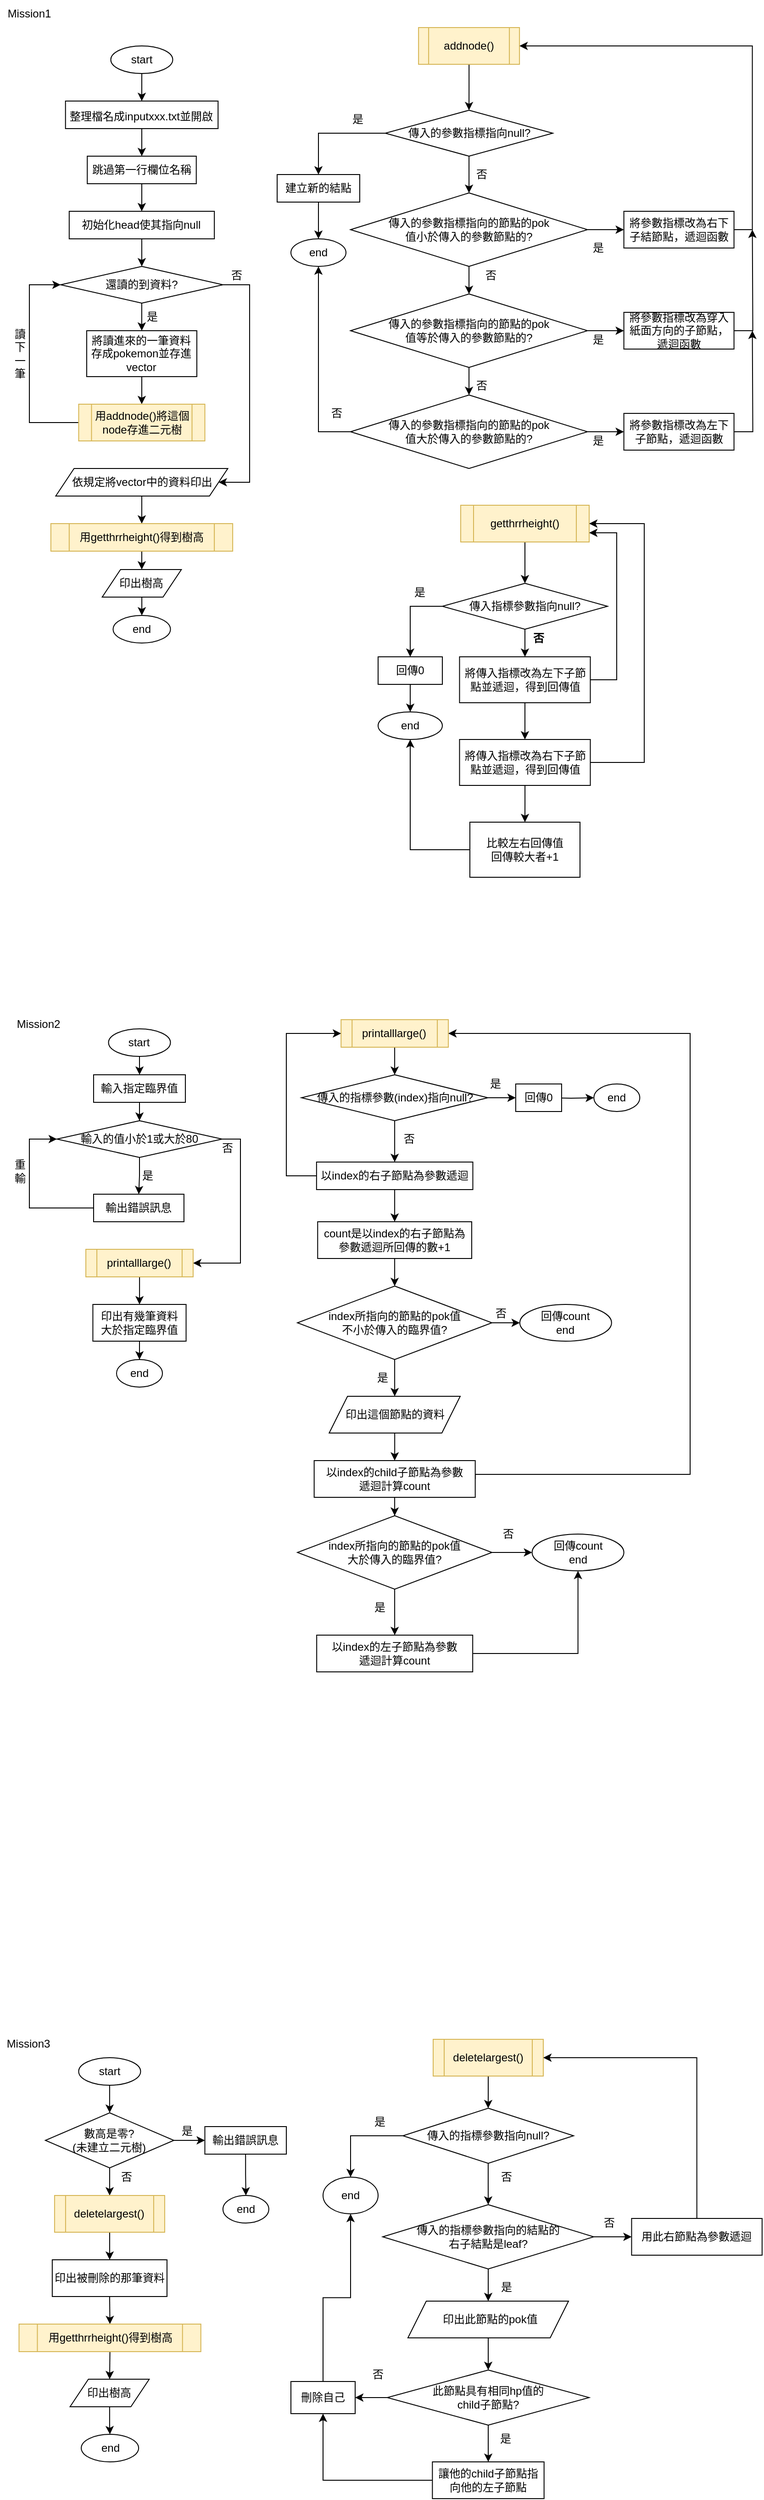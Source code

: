 <mxfile version="20.7.4" type="google"><diagram id="FLTkoJYKnlcbb_Ldek_R" name="Page-1"><mxGraphModel dx="1543" dy="717" grid="1" gridSize="10" guides="1" tooltips="1" connect="1" arrows="1" fold="1" page="1" pageScale="1" pageWidth="850" pageHeight="1100" math="0" shadow="0"><root><mxCell id="0"/><mxCell id="1" parent="0"/><mxCell id="gMRkoZrdWYtESHy0bLaL-1" value="Mission1" style="text;html=1;strokeColor=none;fillColor=none;align=center;verticalAlign=middle;whiteSpace=wrap;rounded=0;" parent="1" vertex="1"><mxGeometry x="10" y="10" width="60" height="30" as="geometry"/></mxCell><mxCell id="gMRkoZrdWYtESHy0bLaL-2" value="Mission2" style="text;html=1;strokeColor=none;fillColor=none;align=center;verticalAlign=middle;whiteSpace=wrap;rounded=0;" parent="1" vertex="1"><mxGeometry x="20" y="1110" width="60" height="30" as="geometry"/></mxCell><mxCell id="gMRkoZrdWYtESHy0bLaL-3" value="Mission3" style="text;html=1;strokeColor=none;fillColor=none;align=center;verticalAlign=middle;whiteSpace=wrap;rounded=0;" parent="1" vertex="1"><mxGeometry x="8.73" y="2220" width="60" height="30" as="geometry"/></mxCell><mxCell id="gMRkoZrdWYtESHy0bLaL-7" style="edgeStyle=orthogonalEdgeStyle;rounded=0;orthogonalLoop=1;jettySize=auto;html=1;exitX=0.5;exitY=1;exitDx=0;exitDy=0;entryX=0.5;entryY=0;entryDx=0;entryDy=0;fontSize=19;" parent="1" target="gMRkoZrdWYtESHy0bLaL-9" edge="1"><mxGeometry relative="1" as="geometry"><mxPoint x="162.52" y="90" as="sourcePoint"/></mxGeometry></mxCell><mxCell id="gMRkoZrdWYtESHy0bLaL-14" style="edgeStyle=orthogonalEdgeStyle;rounded=0;orthogonalLoop=1;jettySize=auto;html=1;exitX=0.5;exitY=1;exitDx=0;exitDy=0;entryX=0.5;entryY=0;entryDx=0;entryDy=0;fontSize=12;" parent="1" source="gMRkoZrdWYtESHy0bLaL-9" target="gMRkoZrdWYtESHy0bLaL-13" edge="1"><mxGeometry relative="1" as="geometry"/></mxCell><mxCell id="gMRkoZrdWYtESHy0bLaL-9" value="&lt;font style=&quot;font-size: 12px;&quot;&gt;整理檔名成inputxxx.txt並開啟&lt;/font&gt;" style="rounded=0;whiteSpace=wrap;html=1;fontSize=19;" parent="1" vertex="1"><mxGeometry x="79.36" y="120" width="166.26" height="30" as="geometry"/></mxCell><mxCell id="gMRkoZrdWYtESHy0bLaL-11" value="&lt;font style=&quot;font-size: 12px;&quot;&gt;start&lt;/font&gt;" style="ellipse;whiteSpace=wrap;html=1;" parent="1" vertex="1"><mxGeometry x="128.73" y="60" width="67.49" height="30" as="geometry"/></mxCell><mxCell id="gMRkoZrdWYtESHy0bLaL-16" value="" style="edgeStyle=orthogonalEdgeStyle;rounded=0;orthogonalLoop=1;jettySize=auto;html=1;fontSize=12;" parent="1" source="gMRkoZrdWYtESHy0bLaL-13" target="gMRkoZrdWYtESHy0bLaL-15" edge="1"><mxGeometry relative="1" as="geometry"/></mxCell><mxCell id="gMRkoZrdWYtESHy0bLaL-13" value="跳過第一行欄位名稱" style="rounded=0;whiteSpace=wrap;html=1;" parent="1" vertex="1"><mxGeometry x="103.11" y="180" width="118.76" height="30" as="geometry"/></mxCell><mxCell id="gMRkoZrdWYtESHy0bLaL-20" style="edgeStyle=orthogonalEdgeStyle;rounded=0;orthogonalLoop=1;jettySize=auto;html=1;exitX=0.5;exitY=1;exitDx=0;exitDy=0;entryX=0.5;entryY=0;entryDx=0;entryDy=0;fontSize=12;" parent="1" source="gMRkoZrdWYtESHy0bLaL-15" target="gMRkoZrdWYtESHy0bLaL-18" edge="1"><mxGeometry relative="1" as="geometry"/></mxCell><mxCell id="gMRkoZrdWYtESHy0bLaL-15" value="初始化head使其指向null" style="rounded=0;whiteSpace=wrap;html=1;fontSize=12;" parent="1" vertex="1"><mxGeometry x="83.42" y="240" width="158.13" height="30" as="geometry"/></mxCell><mxCell id="gMRkoZrdWYtESHy0bLaL-21" value="" style="edgeStyle=orthogonalEdgeStyle;rounded=0;orthogonalLoop=1;jettySize=auto;html=1;fontSize=12;" parent="1" source="gMRkoZrdWYtESHy0bLaL-18" target="gMRkoZrdWYtESHy0bLaL-19" edge="1"><mxGeometry relative="1" as="geometry"/></mxCell><mxCell id="gMRkoZrdWYtESHy0bLaL-33" style="edgeStyle=orthogonalEdgeStyle;rounded=0;orthogonalLoop=1;jettySize=auto;html=1;exitX=1;exitY=0.5;exitDx=0;exitDy=0;fontSize=12;entryX=1;entryY=0.5;entryDx=0;entryDy=0;" parent="1" source="gMRkoZrdWYtESHy0bLaL-18" target="gMRkoZrdWYtESHy0bLaL-31" edge="1"><mxGeometry relative="1" as="geometry"><mxPoint x="300" y="550.0" as="targetPoint"/><Array as="points"><mxPoint x="280" y="320"/><mxPoint x="280" y="535"/></Array></mxGeometry></mxCell><mxCell id="gMRkoZrdWYtESHy0bLaL-18" value="還讀的到資料?" style="rhombus;whiteSpace=wrap;html=1;fontSize=12;" parent="1" vertex="1"><mxGeometry x="74.04" y="300" width="176.89" height="40" as="geometry"/></mxCell><mxCell id="gMRkoZrdWYtESHy0bLaL-26" value="" style="edgeStyle=orthogonalEdgeStyle;rounded=0;orthogonalLoop=1;jettySize=auto;html=1;fontSize=12;" parent="1" source="gMRkoZrdWYtESHy0bLaL-19" target="gMRkoZrdWYtESHy0bLaL-24" edge="1"><mxGeometry relative="1" as="geometry"/></mxCell><mxCell id="gMRkoZrdWYtESHy0bLaL-19" value="將讀進來的一筆資料存成pokemon並存進vector" style="rounded=0;whiteSpace=wrap;html=1;fontSize=12;" parent="1" vertex="1"><mxGeometry x="102.48" y="370" width="120" height="50" as="geometry"/></mxCell><mxCell id="gMRkoZrdWYtESHy0bLaL-28" style="edgeStyle=orthogonalEdgeStyle;rounded=0;orthogonalLoop=1;jettySize=auto;html=1;entryX=0;entryY=0.5;entryDx=0;entryDy=0;fontSize=12;" parent="1" source="gMRkoZrdWYtESHy0bLaL-24" target="gMRkoZrdWYtESHy0bLaL-18" edge="1"><mxGeometry relative="1" as="geometry"><Array as="points"><mxPoint x="40" y="470"/><mxPoint x="40" y="320"/></Array></mxGeometry></mxCell><mxCell id="gMRkoZrdWYtESHy0bLaL-24" value="用addnode()將這個node存進二元樹" style="shape=process;whiteSpace=wrap;html=1;backgroundOutline=1;fontSize=12;fillColor=#fff2cc;strokeColor=#d6b656;" parent="1" vertex="1"><mxGeometry x="93.72" y="450" width="137.52" height="40" as="geometry"/></mxCell><mxCell id="gMRkoZrdWYtESHy0bLaL-29" value="讀下一筆" style="text;html=1;strokeColor=none;fillColor=none;align=center;verticalAlign=middle;whiteSpace=wrap;rounded=0;fontSize=12;" parent="1" vertex="1"><mxGeometry x="20" y="360" width="20" height="70" as="geometry"/></mxCell><mxCell id="gMRkoZrdWYtESHy0bLaL-92" style="edgeStyle=orthogonalEdgeStyle;rounded=0;orthogonalLoop=1;jettySize=auto;html=1;exitX=0.5;exitY=1;exitDx=0;exitDy=0;entryX=0.5;entryY=0;entryDx=0;entryDy=0;fontSize=12;" parent="1" source="gMRkoZrdWYtESHy0bLaL-31" target="gMRkoZrdWYtESHy0bLaL-34" edge="1"><mxGeometry relative="1" as="geometry"/></mxCell><mxCell id="gMRkoZrdWYtESHy0bLaL-31" value="依規定將vector中的資料印出" style="shape=parallelogram;perimeter=parallelogramPerimeter;whiteSpace=wrap;html=1;fixedSize=1;fontSize=12;" parent="1" vertex="1"><mxGeometry x="68.73" y="520" width="187.51" height="30" as="geometry"/></mxCell><mxCell id="gMRkoZrdWYtESHy0bLaL-37" style="edgeStyle=orthogonalEdgeStyle;rounded=0;orthogonalLoop=1;jettySize=auto;html=1;exitX=0.5;exitY=1;exitDx=0;exitDy=0;entryX=0.5;entryY=0;entryDx=0;entryDy=0;fontSize=12;" parent="1" source="gMRkoZrdWYtESHy0bLaL-34" target="gMRkoZrdWYtESHy0bLaL-35" edge="1"><mxGeometry relative="1" as="geometry"/></mxCell><mxCell id="gMRkoZrdWYtESHy0bLaL-34" value="用getthrrheight()得到樹高" style="shape=process;whiteSpace=wrap;html=1;backgroundOutline=1;fontSize=12;fillColor=#fff2cc;strokeColor=#d6b656;" parent="1" vertex="1"><mxGeometry x="63.42" y="580" width="198.13" height="30" as="geometry"/></mxCell><mxCell id="gMRkoZrdWYtESHy0bLaL-38" value="" style="edgeStyle=orthogonalEdgeStyle;rounded=0;orthogonalLoop=1;jettySize=auto;html=1;fontSize=12;" parent="1" source="gMRkoZrdWYtESHy0bLaL-35" target="gMRkoZrdWYtESHy0bLaL-36" edge="1"><mxGeometry relative="1" as="geometry"/></mxCell><mxCell id="gMRkoZrdWYtESHy0bLaL-35" value="印出樹高" style="shape=parallelogram;perimeter=parallelogramPerimeter;whiteSpace=wrap;html=1;fixedSize=1;fontSize=12;" parent="1" vertex="1"><mxGeometry x="119.35" y="630" width="86.28" height="30" as="geometry"/></mxCell><mxCell id="gMRkoZrdWYtESHy0bLaL-36" value="end" style="ellipse;whiteSpace=wrap;html=1;fontSize=12;" parent="1" vertex="1"><mxGeometry x="131.22" y="680" width="62.52" height="30" as="geometry"/></mxCell><mxCell id="gMRkoZrdWYtESHy0bLaL-43" value="" style="edgeStyle=orthogonalEdgeStyle;rounded=0;orthogonalLoop=1;jettySize=auto;html=1;fontSize=12;" parent="1" source="gMRkoZrdWYtESHy0bLaL-39" target="gMRkoZrdWYtESHy0bLaL-41" edge="1"><mxGeometry relative="1" as="geometry"/></mxCell><mxCell id="gMRkoZrdWYtESHy0bLaL-39" value="addnode()" style="shape=process;whiteSpace=wrap;html=1;backgroundOutline=1;fontSize=12;fillColor=#fff2cc;strokeColor=#d6b656;" parent="1" vertex="1"><mxGeometry x="464.06" y="40" width="110" height="40" as="geometry"/></mxCell><mxCell id="gMRkoZrdWYtESHy0bLaL-55" value="" style="edgeStyle=orthogonalEdgeStyle;rounded=0;orthogonalLoop=1;jettySize=auto;html=1;fontSize=12;" parent="1" source="gMRkoZrdWYtESHy0bLaL-41" target="gMRkoZrdWYtESHy0bLaL-50" edge="1"><mxGeometry relative="1" as="geometry"/></mxCell><mxCell id="gMRkoZrdWYtESHy0bLaL-112" style="edgeStyle=orthogonalEdgeStyle;rounded=0;orthogonalLoop=1;jettySize=auto;html=1;exitX=0;exitY=0.5;exitDx=0;exitDy=0;fontSize=12;" parent="1" source="gMRkoZrdWYtESHy0bLaL-41" target="gMRkoZrdWYtESHy0bLaL-42" edge="1"><mxGeometry relative="1" as="geometry"/></mxCell><mxCell id="gMRkoZrdWYtESHy0bLaL-41" value="傳入的參數指標指向null?" style="rhombus;whiteSpace=wrap;html=1;fontSize=12;" parent="1" vertex="1"><mxGeometry x="427.81" y="130" width="182.5" height="50" as="geometry"/></mxCell><mxCell id="gMRkoZrdWYtESHy0bLaL-116" style="edgeStyle=orthogonalEdgeStyle;rounded=0;orthogonalLoop=1;jettySize=auto;html=1;exitX=0.5;exitY=1;exitDx=0;exitDy=0;entryX=0.5;entryY=0;entryDx=0;entryDy=0;fontSize=12;" parent="1" source="gMRkoZrdWYtESHy0bLaL-42" target="gMRkoZrdWYtESHy0bLaL-48" edge="1"><mxGeometry relative="1" as="geometry"/></mxCell><mxCell id="gMRkoZrdWYtESHy0bLaL-42" value="建立新的結點" style="rounded=0;whiteSpace=wrap;html=1;fontSize=12;" parent="1" vertex="1"><mxGeometry x="310.0" y="200" width="90" height="30" as="geometry"/></mxCell><mxCell id="gMRkoZrdWYtESHy0bLaL-48" value="end" style="ellipse;whiteSpace=wrap;html=1;fontSize=12;" parent="1" vertex="1"><mxGeometry x="325" y="270" width="60" height="30" as="geometry"/></mxCell><mxCell id="gMRkoZrdWYtESHy0bLaL-52" value="" style="edgeStyle=orthogonalEdgeStyle;rounded=0;orthogonalLoop=1;jettySize=auto;html=1;fontSize=12;exitX=1;exitY=0.5;exitDx=0;exitDy=0;" parent="1" source="gMRkoZrdWYtESHy0bLaL-50" target="gMRkoZrdWYtESHy0bLaL-51" edge="1"><mxGeometry relative="1" as="geometry"><mxPoint x="648.12" y="260" as="sourcePoint"/></mxGeometry></mxCell><mxCell id="gMRkoZrdWYtESHy0bLaL-56" value="" style="edgeStyle=orthogonalEdgeStyle;rounded=0;orthogonalLoop=1;jettySize=auto;html=1;fontSize=12;" parent="1" source="gMRkoZrdWYtESHy0bLaL-50" target="gMRkoZrdWYtESHy0bLaL-54" edge="1"><mxGeometry relative="1" as="geometry"/></mxCell><mxCell id="gMRkoZrdWYtESHy0bLaL-50" value="傳入的參數指標指向的節點的pok&lt;br&gt;值小於傳入的參數節點的?" style="rhombus;whiteSpace=wrap;html=1;fontSize=12;" parent="1" vertex="1"><mxGeometry x="390" y="220" width="258.12" height="80" as="geometry"/></mxCell><mxCell id="gMRkoZrdWYtESHy0bLaL-53" style="edgeStyle=orthogonalEdgeStyle;rounded=0;orthogonalLoop=1;jettySize=auto;html=1;exitX=1;exitY=0.5;exitDx=0;exitDy=0;entryX=1;entryY=0.5;entryDx=0;entryDy=0;fontSize=12;" parent="1" source="gMRkoZrdWYtESHy0bLaL-51" target="gMRkoZrdWYtESHy0bLaL-39" edge="1"><mxGeometry relative="1" as="geometry"><Array as="points"><mxPoint x="827.81" y="260"/><mxPoint x="827.81" y="60"/></Array></mxGeometry></mxCell><mxCell id="gMRkoZrdWYtESHy0bLaL-51" value="將參數指標改為右下子結節點，遞迴函數" style="rounded=0;whiteSpace=wrap;html=1;fontSize=12;" parent="1" vertex="1"><mxGeometry x="687.81" y="240" width="120" height="40" as="geometry"/></mxCell><mxCell id="gMRkoZrdWYtESHy0bLaL-62" value="" style="edgeStyle=orthogonalEdgeStyle;rounded=0;orthogonalLoop=1;jettySize=auto;html=1;fontSize=12;" parent="1" source="gMRkoZrdWYtESHy0bLaL-54" target="gMRkoZrdWYtESHy0bLaL-61" edge="1"><mxGeometry relative="1" as="geometry"/></mxCell><mxCell id="gMRkoZrdWYtESHy0bLaL-65" value="" style="edgeStyle=orthogonalEdgeStyle;rounded=0;orthogonalLoop=1;jettySize=auto;html=1;fontSize=12;" parent="1" source="gMRkoZrdWYtESHy0bLaL-54" target="gMRkoZrdWYtESHy0bLaL-64" edge="1"><mxGeometry relative="1" as="geometry"/></mxCell><mxCell id="gMRkoZrdWYtESHy0bLaL-54" value="傳入的參數指標指向的節點的pok&lt;br&gt;值等於傳入的參數節點的?" style="rhombus;whiteSpace=wrap;html=1;fontSize=12;" parent="1" vertex="1"><mxGeometry x="390" y="330" width="258.12" height="80" as="geometry"/></mxCell><mxCell id="gMRkoZrdWYtESHy0bLaL-67" style="edgeStyle=orthogonalEdgeStyle;rounded=0;orthogonalLoop=1;jettySize=auto;html=1;exitX=1;exitY=0.5;exitDx=0;exitDy=0;fontSize=12;" parent="1" source="gMRkoZrdWYtESHy0bLaL-57" edge="1"><mxGeometry relative="1" as="geometry"><mxPoint x="827.81" y="370.0" as="targetPoint"/></mxGeometry></mxCell><mxCell id="gMRkoZrdWYtESHy0bLaL-57" value="將參數指標改為左下子節點，遞迴函數" style="rounded=0;whiteSpace=wrap;html=1;fontSize=12;" parent="1" vertex="1"><mxGeometry x="687.81" y="460" width="120" height="40" as="geometry"/></mxCell><mxCell id="gMRkoZrdWYtESHy0bLaL-63" value="" style="edgeStyle=orthogonalEdgeStyle;rounded=0;orthogonalLoop=1;jettySize=auto;html=1;fontSize=12;" parent="1" source="gMRkoZrdWYtESHy0bLaL-61" target="gMRkoZrdWYtESHy0bLaL-57" edge="1"><mxGeometry relative="1" as="geometry"/></mxCell><mxCell id="gMRkoZrdWYtESHy0bLaL-117" style="edgeStyle=orthogonalEdgeStyle;rounded=0;orthogonalLoop=1;jettySize=auto;html=1;exitX=0;exitY=0.5;exitDx=0;exitDy=0;entryX=0.5;entryY=1;entryDx=0;entryDy=0;fontSize=12;" parent="1" source="gMRkoZrdWYtESHy0bLaL-61" target="gMRkoZrdWYtESHy0bLaL-48" edge="1"><mxGeometry relative="1" as="geometry"/></mxCell><mxCell id="gMRkoZrdWYtESHy0bLaL-61" value="傳入的參數指標指向的節點的pok&lt;br&gt;值大於傳入的參數節點的?" style="rhombus;whiteSpace=wrap;html=1;fontSize=12;" parent="1" vertex="1"><mxGeometry x="390" y="440" width="258.12" height="80" as="geometry"/></mxCell><mxCell id="gMRkoZrdWYtESHy0bLaL-66" style="edgeStyle=orthogonalEdgeStyle;rounded=0;orthogonalLoop=1;jettySize=auto;html=1;exitX=1;exitY=0.5;exitDx=0;exitDy=0;fontSize=12;" parent="1" source="gMRkoZrdWYtESHy0bLaL-64" edge="1"><mxGeometry relative="1" as="geometry"><mxPoint x="827.81" y="260" as="targetPoint"/></mxGeometry></mxCell><mxCell id="gMRkoZrdWYtESHy0bLaL-64" value="將參數指標改為穿入紙面方向的子節點，遞迴函數" style="rounded=0;whiteSpace=wrap;html=1;fontSize=12;" parent="1" vertex="1"><mxGeometry x="687.81" y="350" width="120" height="40" as="geometry"/></mxCell><mxCell id="gMRkoZrdWYtESHy0bLaL-75" value="" style="edgeStyle=orthogonalEdgeStyle;rounded=0;orthogonalLoop=1;jettySize=auto;html=1;fontSize=12;" parent="1" source="gMRkoZrdWYtESHy0bLaL-68" target="gMRkoZrdWYtESHy0bLaL-69" edge="1"><mxGeometry relative="1" as="geometry"/></mxCell><mxCell id="gMRkoZrdWYtESHy0bLaL-68" value="getthrrheight()" style="shape=process;whiteSpace=wrap;html=1;backgroundOutline=1;fontSize=12;fillColor=#fff2cc;strokeColor=#d6b656;" parent="1" vertex="1"><mxGeometry x="510" y="560" width="140" height="40" as="geometry"/></mxCell><mxCell id="gMRkoZrdWYtESHy0bLaL-82" value="" style="edgeStyle=orthogonalEdgeStyle;rounded=0;orthogonalLoop=1;jettySize=auto;html=1;fontSize=12;" parent="1" source="gMRkoZrdWYtESHy0bLaL-69" target="gMRkoZrdWYtESHy0bLaL-76" edge="1"><mxGeometry relative="1" as="geometry"/></mxCell><mxCell id="gMRkoZrdWYtESHy0bLaL-120" style="edgeStyle=orthogonalEdgeStyle;rounded=0;orthogonalLoop=1;jettySize=auto;html=1;exitX=0;exitY=0.5;exitDx=0;exitDy=0;entryX=0.5;entryY=0;entryDx=0;entryDy=0;fontSize=12;" parent="1" source="gMRkoZrdWYtESHy0bLaL-69" target="gMRkoZrdWYtESHy0bLaL-70" edge="1"><mxGeometry relative="1" as="geometry"/></mxCell><mxCell id="gMRkoZrdWYtESHy0bLaL-69" value="傳入指標參數指向null?" style="rhombus;whiteSpace=wrap;html=1;fontSize=12;" parent="1" vertex="1"><mxGeometry x="490" y="645" width="180" height="50" as="geometry"/></mxCell><mxCell id="gMRkoZrdWYtESHy0bLaL-121" style="edgeStyle=orthogonalEdgeStyle;rounded=0;orthogonalLoop=1;jettySize=auto;html=1;exitX=0.5;exitY=1;exitDx=0;exitDy=0;fontSize=12;" parent="1" source="gMRkoZrdWYtESHy0bLaL-70" target="gMRkoZrdWYtESHy0bLaL-73" edge="1"><mxGeometry relative="1" as="geometry"/></mxCell><mxCell id="gMRkoZrdWYtESHy0bLaL-70" value="回傳0" style="rounded=0;whiteSpace=wrap;html=1;fontSize=12;" parent="1" vertex="1"><mxGeometry x="420" y="725" width="70" height="30" as="geometry"/></mxCell><mxCell id="gMRkoZrdWYtESHy0bLaL-73" value="end" style="ellipse;whiteSpace=wrap;html=1;fontSize=12;" parent="1" vertex="1"><mxGeometry x="420" y="785" width="70" height="30" as="geometry"/></mxCell><mxCell id="gMRkoZrdWYtESHy0bLaL-80" style="edgeStyle=orthogonalEdgeStyle;rounded=0;orthogonalLoop=1;jettySize=auto;html=1;fontSize=12;entryX=1;entryY=0.75;entryDx=0;entryDy=0;" parent="1" source="gMRkoZrdWYtESHy0bLaL-76" target="gMRkoZrdWYtESHy0bLaL-68" edge="1"><mxGeometry relative="1" as="geometry"><mxPoint x="890" y="585" as="targetPoint"/><Array as="points"><mxPoint x="680" y="750"/><mxPoint x="680" y="590"/></Array></mxGeometry></mxCell><mxCell id="gMRkoZrdWYtESHy0bLaL-83" value="" style="edgeStyle=orthogonalEdgeStyle;rounded=0;orthogonalLoop=1;jettySize=auto;html=1;fontSize=12;" parent="1" source="gMRkoZrdWYtESHy0bLaL-76" target="gMRkoZrdWYtESHy0bLaL-79" edge="1"><mxGeometry relative="1" as="geometry"/></mxCell><mxCell id="gMRkoZrdWYtESHy0bLaL-76" value="將傳入指標改為左下子節點並遞迴，得到回傳值" style="rounded=0;whiteSpace=wrap;html=1;fontSize=12;" parent="1" vertex="1"><mxGeometry x="508.75" y="725" width="142.5" height="50" as="geometry"/></mxCell><mxCell id="gMRkoZrdWYtESHy0bLaL-81" style="edgeStyle=orthogonalEdgeStyle;rounded=0;orthogonalLoop=1;jettySize=auto;html=1;entryX=1;entryY=0.5;entryDx=0;entryDy=0;fontSize=12;" parent="1" source="gMRkoZrdWYtESHy0bLaL-79" target="gMRkoZrdWYtESHy0bLaL-68" edge="1"><mxGeometry x="0.875" y="105" relative="1" as="geometry"><Array as="points"><mxPoint x="710" y="840"/><mxPoint x="710" y="580"/></Array><mxPoint as="offset"/></mxGeometry></mxCell><mxCell id="gMRkoZrdWYtESHy0bLaL-85" value="" style="edgeStyle=orthogonalEdgeStyle;rounded=0;orthogonalLoop=1;jettySize=auto;html=1;fontSize=12;entryX=0.5;entryY=0;entryDx=0;entryDy=0;" parent="1" source="gMRkoZrdWYtESHy0bLaL-79" target="gMRkoZrdWYtESHy0bLaL-86" edge="1"><mxGeometry relative="1" as="geometry"><mxPoint x="580" y="895" as="targetPoint"/></mxGeometry></mxCell><mxCell id="gMRkoZrdWYtESHy0bLaL-79" value="將傳入指標改為右下子節點並遞迴，得到回傳值" style="rounded=0;whiteSpace=wrap;html=1;fontSize=12;" parent="1" vertex="1"><mxGeometry x="508.75" y="815" width="142.5" height="50" as="geometry"/></mxCell><mxCell id="gMRkoZrdWYtESHy0bLaL-122" style="edgeStyle=orthogonalEdgeStyle;rounded=0;orthogonalLoop=1;jettySize=auto;html=1;exitX=0;exitY=0.5;exitDx=0;exitDy=0;entryX=0.5;entryY=1;entryDx=0;entryDy=0;fontSize=12;" parent="1" source="gMRkoZrdWYtESHy0bLaL-86" target="gMRkoZrdWYtESHy0bLaL-73" edge="1"><mxGeometry relative="1" as="geometry"/></mxCell><mxCell id="gMRkoZrdWYtESHy0bLaL-86" value="比較左右回傳值&lt;br style=&quot;border-color: var(--border-color);&quot;&gt;回傳較大者+1" style="rounded=0;whiteSpace=wrap;html=1;fontSize=12;" parent="1" vertex="1"><mxGeometry x="520" y="905" width="120" height="60" as="geometry"/></mxCell><mxCell id="gMRkoZrdWYtESHy0bLaL-89" value="是" style="text;html=1;strokeColor=none;fillColor=none;align=center;verticalAlign=middle;whiteSpace=wrap;rounded=0;fontSize=12;" parent="1" vertex="1"><mxGeometry x="153.74" y="340" width="40" height="30" as="geometry"/></mxCell><mxCell id="gMRkoZrdWYtESHy0bLaL-90" value="否" style="text;html=1;strokeColor=none;fillColor=none;align=center;verticalAlign=middle;whiteSpace=wrap;rounded=0;fontSize=12;" parent="1" vertex="1"><mxGeometry x="527.81" y="300" width="30" height="20" as="geometry"/></mxCell><mxCell id="gMRkoZrdWYtESHy0bLaL-103" value="是" style="text;html=1;strokeColor=none;fillColor=none;align=center;verticalAlign=middle;whiteSpace=wrap;rounded=0;fontSize=12;" parent="1" vertex="1"><mxGeometry x="648.12" y="270" width="23.75" height="20" as="geometry"/></mxCell><mxCell id="gMRkoZrdWYtESHy0bLaL-104" value="是" style="text;html=1;strokeColor=none;fillColor=none;align=center;verticalAlign=middle;whiteSpace=wrap;rounded=0;fontSize=12;" parent="1" vertex="1"><mxGeometry x="648.12" y="370" width="23.75" height="20" as="geometry"/></mxCell><mxCell id="gMRkoZrdWYtESHy0bLaL-105" value="是" style="text;html=1;strokeColor=none;fillColor=none;align=center;verticalAlign=middle;whiteSpace=wrap;rounded=0;fontSize=12;" parent="1" vertex="1"><mxGeometry x="648.12" y="480" width="23.75" height="20" as="geometry"/></mxCell><mxCell id="gMRkoZrdWYtESHy0bLaL-106" value="是" style="text;html=1;strokeColor=none;fillColor=none;align=center;verticalAlign=middle;whiteSpace=wrap;rounded=0;fontSize=12;" parent="1" vertex="1"><mxGeometry x="447.5" y="645" width="35" height="20" as="geometry"/></mxCell><mxCell id="gMRkoZrdWYtESHy0bLaL-107" value="否" style="text;html=1;strokeColor=none;fillColor=none;align=center;verticalAlign=middle;whiteSpace=wrap;rounded=0;fontSize=12;" parent="1" vertex="1"><mxGeometry x="517.81" y="420" width="30" height="20" as="geometry"/></mxCell><mxCell id="gMRkoZrdWYtESHy0bLaL-108" value="否" style="text;html=1;strokeColor=none;fillColor=none;align=center;verticalAlign=middle;whiteSpace=wrap;rounded=0;fontSize=12;fontStyle=1" parent="1" vertex="1"><mxGeometry x="580" y="695" width="30" height="20" as="geometry"/></mxCell><mxCell id="gMRkoZrdWYtESHy0bLaL-110" value="否" style="text;html=1;strokeColor=none;fillColor=none;align=center;verticalAlign=middle;whiteSpace=wrap;rounded=0;fontSize=12;" parent="1" vertex="1"><mxGeometry x="517.81" y="190" width="30" height="20" as="geometry"/></mxCell><mxCell id="gMRkoZrdWYtESHy0bLaL-111" value="否" style="text;html=1;strokeColor=none;fillColor=none;align=center;verticalAlign=middle;whiteSpace=wrap;rounded=0;fontSize=12;" parent="1" vertex="1"><mxGeometry x="250.93" y="300" width="30" height="20" as="geometry"/></mxCell><mxCell id="gMRkoZrdWYtESHy0bLaL-113" value="是" style="text;html=1;strokeColor=none;fillColor=none;align=center;verticalAlign=middle;whiteSpace=wrap;rounded=0;fontSize=12;" parent="1" vertex="1"><mxGeometry x="386.25" y="130" width="23.75" height="20" as="geometry"/></mxCell><mxCell id="gMRkoZrdWYtESHy0bLaL-119" value="否" style="text;html=1;strokeColor=none;fillColor=none;align=center;verticalAlign=middle;whiteSpace=wrap;rounded=0;fontSize=12;" parent="1" vertex="1"><mxGeometry x="360.0" y="450" width="30" height="20" as="geometry"/></mxCell><mxCell id="gMRkoZrdWYtESHy0bLaL-126" value="" style="edgeStyle=orthogonalEdgeStyle;rounded=0;orthogonalLoop=1;jettySize=auto;html=1;fontSize=12;" parent="1" source="gMRkoZrdWYtESHy0bLaL-124" target="gMRkoZrdWYtESHy0bLaL-125" edge="1"><mxGeometry relative="1" as="geometry"/></mxCell><mxCell id="gMRkoZrdWYtESHy0bLaL-124" value="&lt;font style=&quot;font-size: 12px;&quot;&gt;start&lt;/font&gt;" style="ellipse;whiteSpace=wrap;html=1;" parent="1" vertex="1"><mxGeometry x="126.25" y="1130" width="67.49" height="30" as="geometry"/></mxCell><mxCell id="gMRkoZrdWYtESHy0bLaL-129" value="" style="edgeStyle=orthogonalEdgeStyle;rounded=0;orthogonalLoop=1;jettySize=auto;html=1;fontSize=12;" parent="1" source="gMRkoZrdWYtESHy0bLaL-125" target="gMRkoZrdWYtESHy0bLaL-127" edge="1"><mxGeometry relative="1" as="geometry"/></mxCell><mxCell id="gMRkoZrdWYtESHy0bLaL-125" value="輸入指定臨界值" style="rounded=0;whiteSpace=wrap;html=1;fontSize=12;" parent="1" vertex="1"><mxGeometry x="109.99" y="1180" width="100" height="30" as="geometry"/></mxCell><mxCell id="gMRkoZrdWYtESHy0bLaL-131" value="" style="edgeStyle=orthogonalEdgeStyle;rounded=0;orthogonalLoop=1;jettySize=auto;html=1;fontSize=12;" parent="1" source="gMRkoZrdWYtESHy0bLaL-127" target="gMRkoZrdWYtESHy0bLaL-130" edge="1"><mxGeometry relative="1" as="geometry"/></mxCell><mxCell id="gMRkoZrdWYtESHy0bLaL-165" style="edgeStyle=orthogonalEdgeStyle;rounded=0;orthogonalLoop=1;jettySize=auto;html=1;exitX=1;exitY=0.5;exitDx=0;exitDy=0;entryX=1;entryY=0.5;entryDx=0;entryDy=0;fontSize=12;" parent="1" source="gMRkoZrdWYtESHy0bLaL-127" target="gMRkoZrdWYtESHy0bLaL-135" edge="1"><mxGeometry relative="1" as="geometry"/></mxCell><mxCell id="gMRkoZrdWYtESHy0bLaL-127" value="輸入的值小於1或大於80" style="rhombus;whiteSpace=wrap;html=1;fontSize=12;" parent="1" vertex="1"><mxGeometry x="69.99" y="1230" width="180" height="40" as="geometry"/></mxCell><mxCell id="gMRkoZrdWYtESHy0bLaL-133" style="edgeStyle=orthogonalEdgeStyle;rounded=0;orthogonalLoop=1;jettySize=auto;html=1;exitX=0;exitY=0.5;exitDx=0;exitDy=0;entryX=0;entryY=0.5;entryDx=0;entryDy=0;fontSize=12;" parent="1" source="gMRkoZrdWYtESHy0bLaL-130" target="gMRkoZrdWYtESHy0bLaL-127" edge="1"><mxGeometry x="-0.032" y="10" relative="1" as="geometry"><Array as="points"><mxPoint x="40" y="1325"/><mxPoint x="40" y="1250"/></Array><mxPoint as="offset"/></mxGeometry></mxCell><mxCell id="gMRkoZrdWYtESHy0bLaL-130" value="輸出錯誤訊息" style="rounded=0;whiteSpace=wrap;html=1;fontSize=12;" parent="1" vertex="1"><mxGeometry x="110" y="1310" width="98.44" height="30" as="geometry"/></mxCell><mxCell id="gMRkoZrdWYtESHy0bLaL-134" value="重輸" style="text;html=1;strokeColor=none;fillColor=none;align=center;verticalAlign=middle;whiteSpace=wrap;rounded=0;fontSize=12;" parent="1" vertex="1"><mxGeometry x="20.0" y="1270" width="20" height="30" as="geometry"/></mxCell><mxCell id="gMRkoZrdWYtESHy0bLaL-138" value="" style="edgeStyle=orthogonalEdgeStyle;rounded=0;orthogonalLoop=1;jettySize=auto;html=1;fontSize=12;" parent="1" source="gMRkoZrdWYtESHy0bLaL-135" target="gMRkoZrdWYtESHy0bLaL-137" edge="1"><mxGeometry relative="1" as="geometry"/></mxCell><mxCell id="gMRkoZrdWYtESHy0bLaL-135" value="printalllarge()" style="shape=process;whiteSpace=wrap;html=1;backgroundOutline=1;fontSize=12;fillColor=#fff2cc;strokeColor=#d6b656;" parent="1" vertex="1"><mxGeometry x="101.55" y="1370" width="116.89" height="30" as="geometry"/></mxCell><mxCell id="gMRkoZrdWYtESHy0bLaL-140" value="" style="edgeStyle=orthogonalEdgeStyle;rounded=0;orthogonalLoop=1;jettySize=auto;html=1;fontSize=12;" parent="1" source="gMRkoZrdWYtESHy0bLaL-137" target="gMRkoZrdWYtESHy0bLaL-139" edge="1"><mxGeometry relative="1" as="geometry"/></mxCell><mxCell id="gMRkoZrdWYtESHy0bLaL-137" value="印出有幾筆資料&lt;br&gt;大於指定臨界值" style="rounded=0;whiteSpace=wrap;html=1;fontSize=12;" parent="1" vertex="1"><mxGeometry x="109.21" y="1430" width="101.56" height="40" as="geometry"/></mxCell><mxCell id="gMRkoZrdWYtESHy0bLaL-139" value="end" style="ellipse;whiteSpace=wrap;html=1;fontSize=12;" parent="1" vertex="1"><mxGeometry x="134.99" y="1490" width="50" height="30" as="geometry"/></mxCell><mxCell id="gMRkoZrdWYtESHy0bLaL-145" value="" style="edgeStyle=orthogonalEdgeStyle;rounded=0;orthogonalLoop=1;jettySize=auto;html=1;fontSize=12;" parent="1" source="gMRkoZrdWYtESHy0bLaL-141" target="gMRkoZrdWYtESHy0bLaL-144" edge="1"><mxGeometry relative="1" as="geometry"/></mxCell><mxCell id="gMRkoZrdWYtESHy0bLaL-141" value="&lt;font style=&quot;font-size: 12px;&quot;&gt;start&lt;/font&gt;" style="ellipse;whiteSpace=wrap;html=1;" parent="1" vertex="1"><mxGeometry x="93.72" y="2250" width="67.49" height="30" as="geometry"/></mxCell><mxCell id="w9lO3e2sIdbSqLBS78HS-6" value="" style="edgeStyle=orthogonalEdgeStyle;rounded=0;orthogonalLoop=1;jettySize=auto;html=1;" edge="1" parent="1" source="gMRkoZrdWYtESHy0bLaL-142" target="w9lO3e2sIdbSqLBS78HS-5"><mxGeometry relative="1" as="geometry"/></mxCell><mxCell id="gMRkoZrdWYtESHy0bLaL-142" value="printalllarge()" style="shape=process;whiteSpace=wrap;html=1;backgroundOutline=1;fontSize=12;fillColor=#fff2cc;strokeColor=#d6b656;" parent="1" vertex="1"><mxGeometry x="379.64" y="1120" width="116.89" height="30" as="geometry"/></mxCell><mxCell id="gMRkoZrdWYtESHy0bLaL-147" value="" style="edgeStyle=orthogonalEdgeStyle;rounded=0;orthogonalLoop=1;jettySize=auto;html=1;fontSize=12;" parent="1" source="gMRkoZrdWYtESHy0bLaL-144" target="gMRkoZrdWYtESHy0bLaL-146" edge="1"><mxGeometry relative="1" as="geometry"/></mxCell><mxCell id="gMRkoZrdWYtESHy0bLaL-152" value="" style="edgeStyle=orthogonalEdgeStyle;rounded=0;orthogonalLoop=1;jettySize=auto;html=1;fontSize=12;" parent="1" source="gMRkoZrdWYtESHy0bLaL-144" target="gMRkoZrdWYtESHy0bLaL-151" edge="1"><mxGeometry relative="1" as="geometry"/></mxCell><mxCell id="gMRkoZrdWYtESHy0bLaL-144" value="數高是零?&lt;br&gt;(未建立二元樹)" style="rhombus;whiteSpace=wrap;html=1;fontSize=12;" parent="1" vertex="1"><mxGeometry x="57.46" y="2310" width="140" height="60" as="geometry"/></mxCell><mxCell id="w9lO3e2sIdbSqLBS78HS-1" value="" style="edgeStyle=orthogonalEdgeStyle;rounded=0;orthogonalLoop=1;jettySize=auto;html=1;" edge="1" parent="1" source="gMRkoZrdWYtESHy0bLaL-146" target="gMRkoZrdWYtESHy0bLaL-148"><mxGeometry relative="1" as="geometry"/></mxCell><mxCell id="gMRkoZrdWYtESHy0bLaL-146" value="輸出錯誤訊息" style="rounded=0;whiteSpace=wrap;html=1;fontSize=12;" parent="1" vertex="1"><mxGeometry x="231.24" y="2325" width="88.76" height="30" as="geometry"/></mxCell><mxCell id="gMRkoZrdWYtESHy0bLaL-148" value="end" style="ellipse;whiteSpace=wrap;html=1;fontSize=12;" parent="1" vertex="1"><mxGeometry x="250.93" y="2400" width="50" height="30" as="geometry"/></mxCell><mxCell id="gMRkoZrdWYtESHy0bLaL-160" style="edgeStyle=orthogonalEdgeStyle;rounded=0;orthogonalLoop=1;jettySize=auto;html=1;exitX=0.5;exitY=1;exitDx=0;exitDy=0;entryX=0.5;entryY=0;entryDx=0;entryDy=0;fontSize=12;" parent="1" source="gMRkoZrdWYtESHy0bLaL-150" target="gMRkoZrdWYtESHy0bLaL-155" edge="1"><mxGeometry relative="1" as="geometry"/></mxCell><mxCell id="gMRkoZrdWYtESHy0bLaL-150" value="印出被刪除的那筆資料" style="rounded=0;whiteSpace=wrap;html=1;fontSize=12;" parent="1" vertex="1"><mxGeometry x="64.95" y="2470" width="125.01" height="40" as="geometry"/></mxCell><mxCell id="gMRkoZrdWYtESHy0bLaL-153" value="" style="edgeStyle=orthogonalEdgeStyle;rounded=0;orthogonalLoop=1;jettySize=auto;html=1;fontSize=12;" parent="1" source="gMRkoZrdWYtESHy0bLaL-151" target="gMRkoZrdWYtESHy0bLaL-150" edge="1"><mxGeometry relative="1" as="geometry"/></mxCell><mxCell id="gMRkoZrdWYtESHy0bLaL-151" value="deletelargest()" style="shape=process;whiteSpace=wrap;html=1;backgroundOutline=1;fontSize=12;fillColor=#fff2cc;strokeColor=#d6b656;" parent="1" vertex="1"><mxGeometry x="67.46" y="2400" width="120" height="40" as="geometry"/></mxCell><mxCell id="gMRkoZrdWYtESHy0bLaL-154" style="edgeStyle=orthogonalEdgeStyle;rounded=0;orthogonalLoop=1;jettySize=auto;html=1;exitX=0.5;exitY=1;exitDx=0;exitDy=0;entryX=0.5;entryY=0;entryDx=0;entryDy=0;fontSize=12;" parent="1" source="gMRkoZrdWYtESHy0bLaL-155" target="gMRkoZrdWYtESHy0bLaL-157" edge="1"><mxGeometry relative="1" as="geometry"/></mxCell><mxCell id="gMRkoZrdWYtESHy0bLaL-155" value="用getthrrheight()得到樹高" style="shape=process;whiteSpace=wrap;html=1;backgroundOutline=1;fontSize=12;fillColor=#fff2cc;strokeColor=#d6b656;" parent="1" vertex="1"><mxGeometry x="28.73" y="2540" width="198.13" height="30" as="geometry"/></mxCell><mxCell id="gMRkoZrdWYtESHy0bLaL-156" value="" style="edgeStyle=orthogonalEdgeStyle;rounded=0;orthogonalLoop=1;jettySize=auto;html=1;fontSize=12;" parent="1" source="gMRkoZrdWYtESHy0bLaL-157" target="gMRkoZrdWYtESHy0bLaL-158" edge="1"><mxGeometry relative="1" as="geometry"/></mxCell><mxCell id="gMRkoZrdWYtESHy0bLaL-157" value="印出樹高" style="shape=parallelogram;perimeter=parallelogramPerimeter;whiteSpace=wrap;html=1;fixedSize=1;fontSize=12;" parent="1" vertex="1"><mxGeometry x="84.32" y="2600" width="86.28" height="30" as="geometry"/></mxCell><mxCell id="gMRkoZrdWYtESHy0bLaL-158" value="end" style="ellipse;whiteSpace=wrap;html=1;fontSize=12;" parent="1" vertex="1"><mxGeometry x="96.54" y="2660" width="62.52" height="30" as="geometry"/></mxCell><mxCell id="gMRkoZrdWYtESHy0bLaL-169" value="" style="edgeStyle=orthogonalEdgeStyle;rounded=0;orthogonalLoop=1;jettySize=auto;html=1;fontSize=12;" parent="1" source="gMRkoZrdWYtESHy0bLaL-162" target="gMRkoZrdWYtESHy0bLaL-168" edge="1"><mxGeometry relative="1" as="geometry"/></mxCell><mxCell id="gMRkoZrdWYtESHy0bLaL-162" value="deletelargest()" style="shape=process;whiteSpace=wrap;html=1;backgroundOutline=1;fontSize=12;fillColor=#fff2cc;strokeColor=#d6b656;" parent="1" vertex="1"><mxGeometry x="480" y="2230" width="120" height="40" as="geometry"/></mxCell><mxCell id="gMRkoZrdWYtESHy0bLaL-163" value="是" style="text;html=1;strokeColor=none;fillColor=none;align=center;verticalAlign=middle;whiteSpace=wrap;rounded=0;fontSize=12;" parent="1" vertex="1"><mxGeometry x="197.46" y="2320" width="30" height="20" as="geometry"/></mxCell><mxCell id="gMRkoZrdWYtESHy0bLaL-164" value="否" style="text;html=1;strokeColor=none;fillColor=none;align=center;verticalAlign=middle;whiteSpace=wrap;rounded=0;fontSize=12;" parent="1" vertex="1"><mxGeometry x="131.22" y="2370" width="30" height="20" as="geometry"/></mxCell><mxCell id="gMRkoZrdWYtESHy0bLaL-166" value="是" style="text;html=1;strokeColor=none;fillColor=none;align=center;verticalAlign=middle;whiteSpace=wrap;rounded=0;fontSize=12;" parent="1" vertex="1"><mxGeometry x="159.06" y="1280" width="20" height="20" as="geometry"/></mxCell><mxCell id="gMRkoZrdWYtESHy0bLaL-167" value="否" style="text;html=1;strokeColor=none;fillColor=none;align=center;verticalAlign=middle;whiteSpace=wrap;rounded=0;fontSize=12;" parent="1" vertex="1"><mxGeometry x="245.62" y="1250" width="20" height="20" as="geometry"/></mxCell><mxCell id="gMRkoZrdWYtESHy0bLaL-175" value="" style="edgeStyle=orthogonalEdgeStyle;rounded=0;orthogonalLoop=1;jettySize=auto;html=1;fontSize=12;" parent="1" source="gMRkoZrdWYtESHy0bLaL-168" target="gMRkoZrdWYtESHy0bLaL-174" edge="1"><mxGeometry relative="1" as="geometry"/></mxCell><mxCell id="w9lO3e2sIdbSqLBS78HS-51" style="edgeStyle=orthogonalEdgeStyle;rounded=0;orthogonalLoop=1;jettySize=auto;html=1;exitX=0;exitY=0.5;exitDx=0;exitDy=0;entryX=0.5;entryY=0;entryDx=0;entryDy=0;" edge="1" parent="1" source="gMRkoZrdWYtESHy0bLaL-168" target="w9lO3e2sIdbSqLBS78HS-50"><mxGeometry relative="1" as="geometry"/></mxCell><mxCell id="gMRkoZrdWYtESHy0bLaL-168" value="傳入的指標參數指向null?" style="rhombus;whiteSpace=wrap;html=1;fontSize=12;" parent="1" vertex="1"><mxGeometry x="447.03" y="2305" width="185.94" height="60" as="geometry"/></mxCell><mxCell id="gMRkoZrdWYtESHy0bLaL-173" value="是" style="text;html=1;strokeColor=none;fillColor=none;align=center;verticalAlign=middle;whiteSpace=wrap;rounded=0;fontSize=12;" parent="1" vertex="1"><mxGeometry x="407.22" y="2310" width="30" height="20" as="geometry"/></mxCell><mxCell id="gMRkoZrdWYtESHy0bLaL-178" value="" style="edgeStyle=orthogonalEdgeStyle;rounded=0;orthogonalLoop=1;jettySize=auto;html=1;fontSize=12;entryX=0.5;entryY=0;entryDx=0;entryDy=0;" parent="1" source="gMRkoZrdWYtESHy0bLaL-174" target="gMRkoZrdWYtESHy0bLaL-189" edge="1"><mxGeometry relative="1" as="geometry"><mxPoint x="539.968" y="2510.01" as="targetPoint"/></mxGeometry></mxCell><mxCell id="gMRkoZrdWYtESHy0bLaL-187" value="" style="edgeStyle=orthogonalEdgeStyle;rounded=0;orthogonalLoop=1;jettySize=auto;html=1;fontSize=12;" parent="1" source="gMRkoZrdWYtESHy0bLaL-174" target="gMRkoZrdWYtESHy0bLaL-185" edge="1"><mxGeometry relative="1" as="geometry"/></mxCell><mxCell id="gMRkoZrdWYtESHy0bLaL-174" value="傳入的指標參數指向的結點的&lt;br&gt;右子結點是leaf?" style="rhombus;whiteSpace=wrap;html=1;fontSize=12;" parent="1" vertex="1"><mxGeometry x="425" y="2410" width="230" height="70" as="geometry"/></mxCell><mxCell id="gMRkoZrdWYtESHy0bLaL-180" value="否" style="text;html=1;strokeColor=none;fillColor=none;align=center;verticalAlign=middle;whiteSpace=wrap;rounded=0;fontSize=12;" parent="1" vertex="1"><mxGeometry x="544.68" y="2370" width="30" height="20" as="geometry"/></mxCell><mxCell id="gMRkoZrdWYtESHy0bLaL-181" value="否" style="text;html=1;strokeColor=none;fillColor=none;align=center;verticalAlign=middle;whiteSpace=wrap;rounded=0;fontSize=12;" parent="1" vertex="1"><mxGeometry x="657.18" y="2420" width="30" height="20" as="geometry"/></mxCell><mxCell id="gMRkoZrdWYtESHy0bLaL-182" value="是" style="text;html=1;strokeColor=none;fillColor=none;align=center;verticalAlign=middle;whiteSpace=wrap;rounded=0;fontSize=12;" parent="1" vertex="1"><mxGeometry x="544.68" y="2490" width="30" height="20" as="geometry"/></mxCell><mxCell id="gMRkoZrdWYtESHy0bLaL-188" style="edgeStyle=orthogonalEdgeStyle;rounded=0;orthogonalLoop=1;jettySize=auto;html=1;exitX=0.5;exitY=0;exitDx=0;exitDy=0;entryX=1;entryY=0.5;entryDx=0;entryDy=0;fontSize=12;" parent="1" source="gMRkoZrdWYtESHy0bLaL-185" target="gMRkoZrdWYtESHy0bLaL-162" edge="1"><mxGeometry relative="1" as="geometry"/></mxCell><mxCell id="gMRkoZrdWYtESHy0bLaL-185" value="用此右節點為參數遞迴" style="rounded=0;whiteSpace=wrap;html=1;fontSize=12;" parent="1" vertex="1"><mxGeometry x="696.24" y="2425" width="142.19" height="40" as="geometry"/></mxCell><mxCell id="gMRkoZrdWYtESHy0bLaL-192" value="" style="edgeStyle=orthogonalEdgeStyle;rounded=0;orthogonalLoop=1;jettySize=auto;html=1;fontSize=12;" parent="1" source="gMRkoZrdWYtESHy0bLaL-189" target="gMRkoZrdWYtESHy0bLaL-191" edge="1"><mxGeometry relative="1" as="geometry"/></mxCell><mxCell id="gMRkoZrdWYtESHy0bLaL-189" value="&amp;nbsp;印出此節點的pok值" style="shape=parallelogram;perimeter=parallelogramPerimeter;whiteSpace=wrap;html=1;fixedSize=1;fontSize=12;" parent="1" vertex="1"><mxGeometry x="452.5" y="2515" width="175" height="40" as="geometry"/></mxCell><mxCell id="gMRkoZrdWYtESHy0bLaL-194" value="" style="edgeStyle=orthogonalEdgeStyle;rounded=0;orthogonalLoop=1;jettySize=auto;html=1;fontSize=12;" parent="1" source="gMRkoZrdWYtESHy0bLaL-191" target="gMRkoZrdWYtESHy0bLaL-193" edge="1"><mxGeometry relative="1" as="geometry"/></mxCell><mxCell id="w9lO3e2sIdbSqLBS78HS-53" value="" style="edgeStyle=orthogonalEdgeStyle;rounded=0;orthogonalLoop=1;jettySize=auto;html=1;" edge="1" parent="1" source="gMRkoZrdWYtESHy0bLaL-191" target="w9lO3e2sIdbSqLBS78HS-52"><mxGeometry relative="1" as="geometry"/></mxCell><mxCell id="gMRkoZrdWYtESHy0bLaL-191" value="此節點具有相同hp值的&lt;br&gt;child子節點?" style="rhombus;whiteSpace=wrap;html=1;fontSize=12;" parent="1" vertex="1"><mxGeometry x="430" y="2590" width="220" height="60" as="geometry"/></mxCell><mxCell id="w9lO3e2sIdbSqLBS78HS-54" style="edgeStyle=orthogonalEdgeStyle;rounded=0;orthogonalLoop=1;jettySize=auto;html=1;exitX=0;exitY=0.5;exitDx=0;exitDy=0;entryX=0.5;entryY=1;entryDx=0;entryDy=0;" edge="1" parent="1" source="gMRkoZrdWYtESHy0bLaL-193" target="w9lO3e2sIdbSqLBS78HS-52"><mxGeometry relative="1" as="geometry"/></mxCell><mxCell id="gMRkoZrdWYtESHy0bLaL-193" value="讓他的child子節點指向他的左子節點" style="rounded=0;whiteSpace=wrap;html=1;fontSize=12;" parent="1" vertex="1"><mxGeometry x="479.17" y="2690" width="121.67" height="40" as="geometry"/></mxCell><mxCell id="w9lO3e2sIdbSqLBS78HS-2" value="否" style="text;html=1;strokeColor=none;fillColor=none;align=center;verticalAlign=middle;whiteSpace=wrap;rounded=0;fontSize=12;" vertex="1" parent="1"><mxGeometry x="405" y="2585" width="30" height="20" as="geometry"/></mxCell><mxCell id="w9lO3e2sIdbSqLBS78HS-8" value="" style="edgeStyle=orthogonalEdgeStyle;rounded=0;orthogonalLoop=1;jettySize=auto;html=1;" edge="1" parent="1" target="w9lO3e2sIdbSqLBS78HS-7"><mxGeometry relative="1" as="geometry"><mxPoint x="604.3" y="1205" as="sourcePoint"/></mxGeometry></mxCell><mxCell id="w9lO3e2sIdbSqLBS78HS-12" value="" style="edgeStyle=orthogonalEdgeStyle;rounded=0;orthogonalLoop=1;jettySize=auto;html=1;" edge="1" parent="1" source="w9lO3e2sIdbSqLBS78HS-5" target="w9lO3e2sIdbSqLBS78HS-11"><mxGeometry relative="1" as="geometry"/></mxCell><mxCell id="w9lO3e2sIdbSqLBS78HS-21" value="" style="edgeStyle=orthogonalEdgeStyle;rounded=0;orthogonalLoop=1;jettySize=auto;html=1;entryX=0.5;entryY=0;entryDx=0;entryDy=0;" edge="1" parent="1" source="w9lO3e2sIdbSqLBS78HS-5" target="w9lO3e2sIdbSqLBS78HS-15"><mxGeometry relative="1" as="geometry"><mxPoint x="438.1" y="1270" as="targetPoint"/></mxGeometry></mxCell><mxCell id="w9lO3e2sIdbSqLBS78HS-5" value="傳入的指標參數(index)指向null?" style="rhombus;whiteSpace=wrap;html=1;" vertex="1" parent="1"><mxGeometry x="336.52" y="1180" width="203.12" height="50" as="geometry"/></mxCell><mxCell id="w9lO3e2sIdbSqLBS78HS-7" value="end" style="ellipse;whiteSpace=wrap;html=1;" vertex="1" parent="1"><mxGeometry x="655.15" y="1190" width="50" height="30" as="geometry"/></mxCell><mxCell id="w9lO3e2sIdbSqLBS78HS-9" value="是" style="text;html=1;strokeColor=none;fillColor=none;align=center;verticalAlign=middle;whiteSpace=wrap;rounded=0;" vertex="1" parent="1"><mxGeometry x="537.77" y="1180" width="20" height="20" as="geometry"/></mxCell><mxCell id="w9lO3e2sIdbSqLBS78HS-10" value="否" style="text;html=1;strokeColor=none;fillColor=none;align=center;verticalAlign=middle;whiteSpace=wrap;rounded=0;" vertex="1" parent="1"><mxGeometry x="444.06" y="1240" width="20" height="20" as="geometry"/></mxCell><mxCell id="w9lO3e2sIdbSqLBS78HS-11" value="回傳0" style="rounded=0;whiteSpace=wrap;html=1;" vertex="1" parent="1"><mxGeometry x="569.96" y="1190" width="50" height="30" as="geometry"/></mxCell><mxCell id="w9lO3e2sIdbSqLBS78HS-18" style="edgeStyle=orthogonalEdgeStyle;rounded=0;orthogonalLoop=1;jettySize=auto;html=1;exitX=0;exitY=0.5;exitDx=0;exitDy=0;entryX=0;entryY=0.5;entryDx=0;entryDy=0;" edge="1" parent="1" source="w9lO3e2sIdbSqLBS78HS-15" target="gMRkoZrdWYtESHy0bLaL-142"><mxGeometry relative="1" as="geometry"><Array as="points"><mxPoint x="320" y="1290"/><mxPoint x="320" y="1135"/></Array></mxGeometry></mxCell><mxCell id="w9lO3e2sIdbSqLBS78HS-24" value="" style="edgeStyle=orthogonalEdgeStyle;rounded=0;orthogonalLoop=1;jettySize=auto;html=1;" edge="1" parent="1" source="w9lO3e2sIdbSqLBS78HS-15" target="w9lO3e2sIdbSqLBS78HS-23"><mxGeometry relative="1" as="geometry"/></mxCell><mxCell id="w9lO3e2sIdbSqLBS78HS-15" value="以index的右子節點為參數遞迴" style="rounded=0;whiteSpace=wrap;html=1;" vertex="1" parent="1"><mxGeometry x="352.92" y="1275" width="170.32" height="30" as="geometry"/></mxCell><mxCell id="w9lO3e2sIdbSqLBS78HS-26" value="" style="edgeStyle=orthogonalEdgeStyle;rounded=0;orthogonalLoop=1;jettySize=auto;html=1;" edge="1" parent="1" source="w9lO3e2sIdbSqLBS78HS-23" target="w9lO3e2sIdbSqLBS78HS-25"><mxGeometry relative="1" as="geometry"/></mxCell><mxCell id="w9lO3e2sIdbSqLBS78HS-23" value="count是以index的右子節點為參數遞迴所回傳的數+1" style="rounded=0;whiteSpace=wrap;html=1;" vertex="1" parent="1"><mxGeometry x="354.14" y="1340" width="167.87" height="40" as="geometry"/></mxCell><mxCell id="w9lO3e2sIdbSqLBS78HS-28" value="" style="edgeStyle=orthogonalEdgeStyle;rounded=0;orthogonalLoop=1;jettySize=auto;html=1;" edge="1" parent="1" source="w9lO3e2sIdbSqLBS78HS-25" target="w9lO3e2sIdbSqLBS78HS-27"><mxGeometry relative="1" as="geometry"/></mxCell><mxCell id="w9lO3e2sIdbSqLBS78HS-30" value="" style="edgeStyle=orthogonalEdgeStyle;rounded=0;orthogonalLoop=1;jettySize=auto;html=1;" edge="1" parent="1" source="w9lO3e2sIdbSqLBS78HS-25" target="w9lO3e2sIdbSqLBS78HS-29"><mxGeometry relative="1" as="geometry"/></mxCell><mxCell id="w9lO3e2sIdbSqLBS78HS-25" value="index所指向的節點的pok值&lt;br&gt;不小於傳入的臨界值?" style="rhombus;whiteSpace=wrap;html=1;" vertex="1" parent="1"><mxGeometry x="332.12" y="1410" width="211.92" height="80" as="geometry"/></mxCell><mxCell id="w9lO3e2sIdbSqLBS78HS-27" value="回傳count&lt;br&gt;end" style="ellipse;whiteSpace=wrap;html=1;" vertex="1" parent="1"><mxGeometry x="574.4" y="1430" width="100" height="40" as="geometry"/></mxCell><mxCell id="w9lO3e2sIdbSqLBS78HS-39" value="" style="edgeStyle=orthogonalEdgeStyle;rounded=0;orthogonalLoop=1;jettySize=auto;html=1;" edge="1" parent="1" source="w9lO3e2sIdbSqLBS78HS-29" target="w9lO3e2sIdbSqLBS78HS-38"><mxGeometry relative="1" as="geometry"/></mxCell><mxCell id="w9lO3e2sIdbSqLBS78HS-29" value="印出這個節點的資料" style="shape=parallelogram;perimeter=parallelogramPerimeter;whiteSpace=wrap;html=1;fixedSize=1;" vertex="1" parent="1"><mxGeometry x="366.69" y="1530" width="142.78" height="40" as="geometry"/></mxCell><mxCell id="w9lO3e2sIdbSqLBS78HS-31" value="否" style="text;html=1;strokeColor=none;fillColor=none;align=center;verticalAlign=middle;whiteSpace=wrap;rounded=0;" vertex="1" parent="1"><mxGeometry x="544.04" y="1430" width="20" height="20" as="geometry"/></mxCell><mxCell id="w9lO3e2sIdbSqLBS78HS-32" value="是" style="text;html=1;strokeColor=none;fillColor=none;align=center;verticalAlign=middle;whiteSpace=wrap;rounded=0;" vertex="1" parent="1"><mxGeometry x="415" y="1500" width="20" height="20" as="geometry"/></mxCell><mxCell id="w9lO3e2sIdbSqLBS78HS-43" value="" style="edgeStyle=orthogonalEdgeStyle;rounded=0;orthogonalLoop=1;jettySize=auto;html=1;" edge="1" parent="1" source="w9lO3e2sIdbSqLBS78HS-33" target="w9lO3e2sIdbSqLBS78HS-42"><mxGeometry relative="1" as="geometry"/></mxCell><mxCell id="w9lO3e2sIdbSqLBS78HS-45" value="" style="edgeStyle=orthogonalEdgeStyle;rounded=0;orthogonalLoop=1;jettySize=auto;html=1;" edge="1" parent="1" source="w9lO3e2sIdbSqLBS78HS-33" target="w9lO3e2sIdbSqLBS78HS-44"><mxGeometry relative="1" as="geometry"/></mxCell><mxCell id="w9lO3e2sIdbSqLBS78HS-33" value="index所指向的節點的pok值&lt;br&gt;大於傳入的臨界值?" style="rhombus;whiteSpace=wrap;html=1;" vertex="1" parent="1"><mxGeometry x="332.12" y="1660" width="211.92" height="80" as="geometry"/></mxCell><mxCell id="w9lO3e2sIdbSqLBS78HS-35" value="是" style="text;html=1;strokeColor=none;fillColor=none;align=center;verticalAlign=middle;whiteSpace=wrap;rounded=0;" vertex="1" parent="1"><mxGeometry x="412.22" y="1750" width="20" height="20" as="geometry"/></mxCell><mxCell id="w9lO3e2sIdbSqLBS78HS-36" value="否" style="text;html=1;strokeColor=none;fillColor=none;align=center;verticalAlign=middle;whiteSpace=wrap;rounded=0;" vertex="1" parent="1"><mxGeometry x="552.22" y="1670" width="20" height="20" as="geometry"/></mxCell><mxCell id="w9lO3e2sIdbSqLBS78HS-40" style="edgeStyle=orthogonalEdgeStyle;rounded=0;orthogonalLoop=1;jettySize=auto;html=1;exitX=1;exitY=0.5;exitDx=0;exitDy=0;entryX=1;entryY=0.5;entryDx=0;entryDy=0;" edge="1" parent="1" source="w9lO3e2sIdbSqLBS78HS-38" target="gMRkoZrdWYtESHy0bLaL-142"><mxGeometry relative="1" as="geometry"><Array as="points"><mxPoint x="760" y="1615"/><mxPoint x="760" y="1135"/></Array></mxGeometry></mxCell><mxCell id="w9lO3e2sIdbSqLBS78HS-41" value="" style="edgeStyle=orthogonalEdgeStyle;rounded=0;orthogonalLoop=1;jettySize=auto;html=1;" edge="1" parent="1" source="w9lO3e2sIdbSqLBS78HS-38" target="w9lO3e2sIdbSqLBS78HS-33"><mxGeometry relative="1" as="geometry"/></mxCell><mxCell id="w9lO3e2sIdbSqLBS78HS-38" value="以index的child子節點為參數&lt;br&gt;遞迴計算count" style="rounded=0;whiteSpace=wrap;html=1;" vertex="1" parent="1"><mxGeometry x="350.33" y="1600" width="175.51" height="40" as="geometry"/></mxCell><mxCell id="w9lO3e2sIdbSqLBS78HS-46" style="edgeStyle=orthogonalEdgeStyle;rounded=0;orthogonalLoop=1;jettySize=auto;html=1;exitX=1;exitY=0.5;exitDx=0;exitDy=0;" edge="1" parent="1" source="w9lO3e2sIdbSqLBS78HS-42" target="w9lO3e2sIdbSqLBS78HS-44"><mxGeometry relative="1" as="geometry"/></mxCell><mxCell id="w9lO3e2sIdbSqLBS78HS-42" value="以index的左子節點為參數&lt;br style=&quot;border-color: var(--border-color);&quot;&gt;遞迴計算count" style="rounded=0;whiteSpace=wrap;html=1;" vertex="1" parent="1"><mxGeometry x="353.09" y="1790" width="170" height="40" as="geometry"/></mxCell><mxCell id="w9lO3e2sIdbSqLBS78HS-44" value="回傳count&lt;br&gt;end" style="ellipse;whiteSpace=wrap;html=1;" vertex="1" parent="1"><mxGeometry x="587.81" y="1680" width="100" height="40" as="geometry"/></mxCell><mxCell id="w9lO3e2sIdbSqLBS78HS-47" value="是" style="text;html=1;strokeColor=none;fillColor=none;align=center;verticalAlign=middle;whiteSpace=wrap;rounded=0;fontSize=12;" vertex="1" parent="1"><mxGeometry x="543.62" y="2655" width="30" height="20" as="geometry"/></mxCell><mxCell id="w9lO3e2sIdbSqLBS78HS-50" value="end" style="ellipse;whiteSpace=wrap;html=1;fontSize=12;" vertex="1" parent="1"><mxGeometry x="360" y="2380" width="60" height="40" as="geometry"/></mxCell><mxCell id="w9lO3e2sIdbSqLBS78HS-55" style="edgeStyle=orthogonalEdgeStyle;rounded=0;orthogonalLoop=1;jettySize=auto;html=1;exitX=0.5;exitY=0;exitDx=0;exitDy=0;entryX=0.5;entryY=1;entryDx=0;entryDy=0;" edge="1" parent="1" source="w9lO3e2sIdbSqLBS78HS-52" target="w9lO3e2sIdbSqLBS78HS-50"><mxGeometry relative="1" as="geometry"/></mxCell><mxCell id="w9lO3e2sIdbSqLBS78HS-52" value="刪除自己" style="rounded=0;whiteSpace=wrap;html=1;" vertex="1" parent="1"><mxGeometry x="325" y="2602.5" width="70" height="35" as="geometry"/></mxCell></root></mxGraphModel></diagram></mxfile>